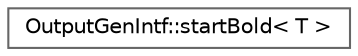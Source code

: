 digraph "Graphical Class Hierarchy"
{
 // INTERACTIVE_SVG=YES
 // LATEX_PDF_SIZE
  bgcolor="transparent";
  edge [fontname=Helvetica,fontsize=10,labelfontname=Helvetica,labelfontsize=10];
  node [fontname=Helvetica,fontsize=10,shape=box,height=0.2,width=0.4];
  rankdir="LR";
  Node0 [label="OutputGenIntf::startBold\< T \>",height=0.2,width=0.4,color="grey40", fillcolor="white", style="filled",URL="$d5/dc0/struct_output_gen_intf_1_1start_bold.html",tooltip=" "];
}
